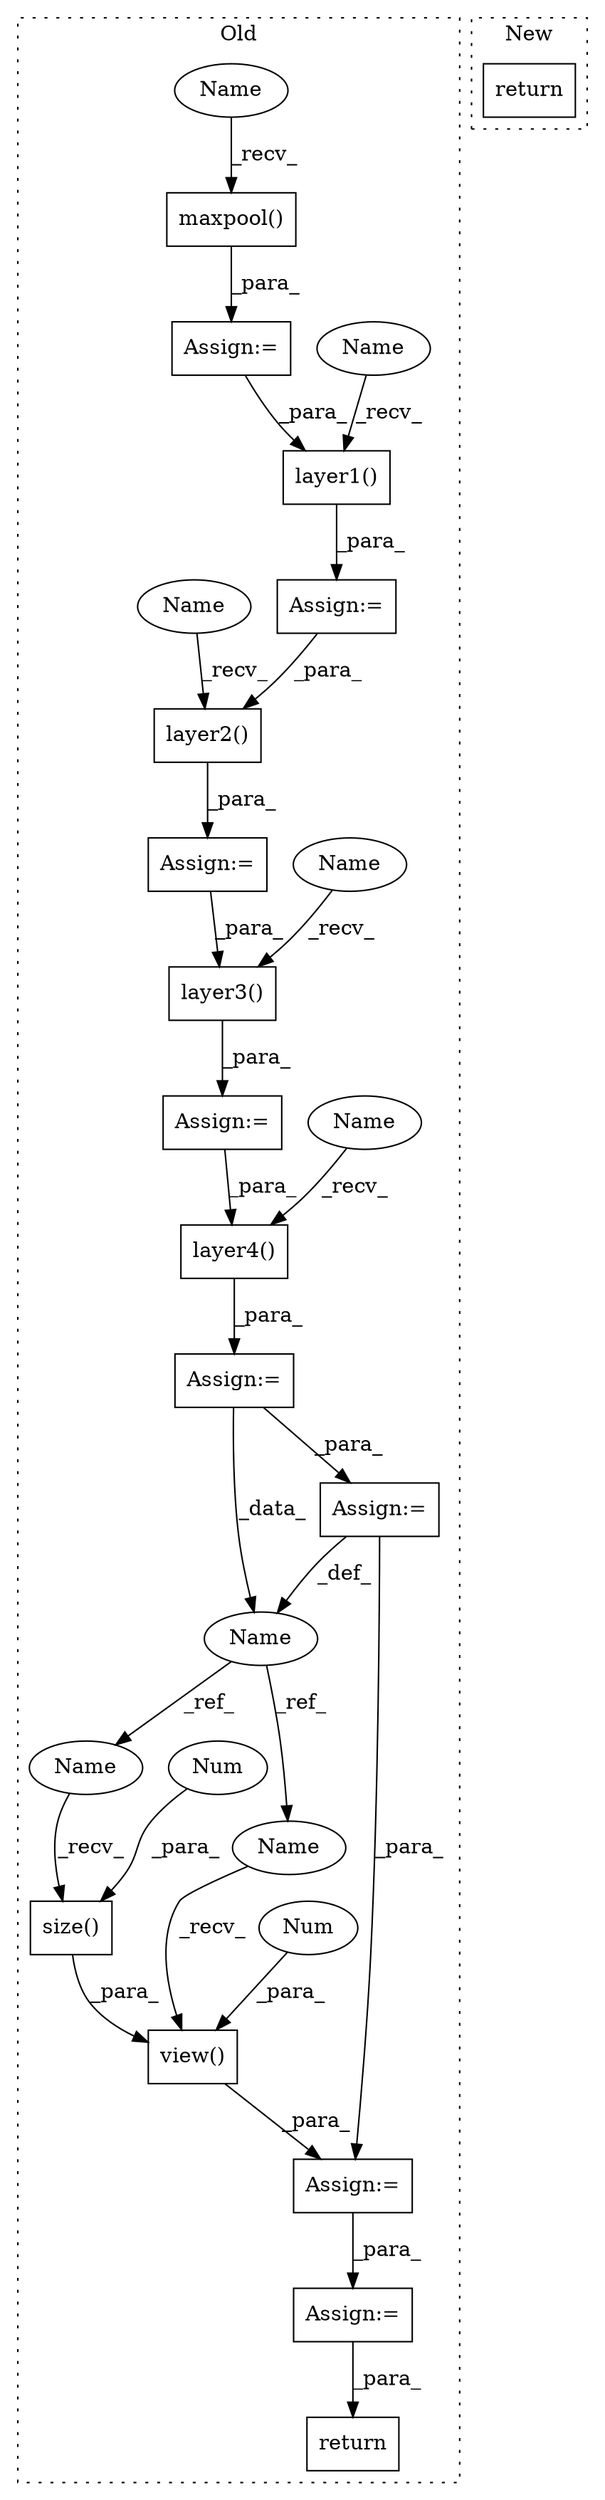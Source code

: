 digraph G {
subgraph cluster0 {
1 [label="layer3()" a="75" s="4068,4083" l="12,1" shape="box"];
3 [label="layer1()" a="75" s="4006,4021" l="12,1" shape="box"];
4 [label="view()" a="75" s="4162,4186" l="9,1" shape="box"];
5 [label="Name" a="87" s="4124" l="3" shape="ellipse"];
6 [label="size()" a="75" s="4171,4181" l="9,1" shape="box"];
7 [label="Num" a="76" s="4180" l="1" shape="ellipse"];
8 [label="Num" a="76" s="4184" l="2" shape="ellipse"];
9 [label="layer2()" a="75" s="4037,4052" l="12,1" shape="box"];
10 [label="Assign:=" a="68" s="4065" l="3" shape="box"];
11 [label="Assign:=" a="68" s="4127" l="3" shape="box"];
12 [label="layer4()" a="75" s="4099,4114" l="12,1" shape="box"];
13 [label="Assign:=" a="68" s="3971" l="3" shape="box"];
14 [label="Assign:=" a="68" s="4159" l="3" shape="box"];
15 [label="Assign:=" a="68" s="4096" l="3" shape="box"];
16 [label="Assign:=" a="68" s="4003" l="3" shape="box"];
17 [label="Assign:=" a="68" s="4034" l="3" shape="box"];
18 [label="Assign:=" a="68" s="4199" l="3" shape="box"];
19 [label="return" a="93" s="4223" l="7" shape="box"];
20 [label="maxpool()" a="75" s="3974,3990" l="13,1" shape="box"];
21 [label="Name" a="87" s="4068" l="4" shape="ellipse"];
22 [label="Name" a="87" s="4006" l="4" shape="ellipse"];
23 [label="Name" a="87" s="4099" l="4" shape="ellipse"];
24 [label="Name" a="87" s="3974" l="4" shape="ellipse"];
25 [label="Name" a="87" s="4037" l="4" shape="ellipse"];
26 [label="Name" a="87" s="4171" l="3" shape="ellipse"];
27 [label="Name" a="87" s="4162" l="3" shape="ellipse"];
label = "Old";
style="dotted";
}
subgraph cluster1 {
2 [label="return" a="93" s="8337" l="7" shape="box"];
label = "New";
style="dotted";
}
1 -> 10 [label="_para_"];
3 -> 16 [label="_para_"];
4 -> 14 [label="_para_"];
5 -> 27 [label="_ref_"];
5 -> 26 [label="_ref_"];
6 -> 4 [label="_para_"];
7 -> 6 [label="_para_"];
8 -> 4 [label="_para_"];
9 -> 17 [label="_para_"];
10 -> 12 [label="_para_"];
11 -> 14 [label="_para_"];
11 -> 5 [label="_def_"];
12 -> 15 [label="_para_"];
13 -> 3 [label="_para_"];
14 -> 18 [label="_para_"];
15 -> 5 [label="_data_"];
15 -> 11 [label="_para_"];
16 -> 9 [label="_para_"];
17 -> 1 [label="_para_"];
18 -> 19 [label="_para_"];
20 -> 13 [label="_para_"];
21 -> 1 [label="_recv_"];
22 -> 3 [label="_recv_"];
23 -> 12 [label="_recv_"];
24 -> 20 [label="_recv_"];
25 -> 9 [label="_recv_"];
26 -> 6 [label="_recv_"];
27 -> 4 [label="_recv_"];
}